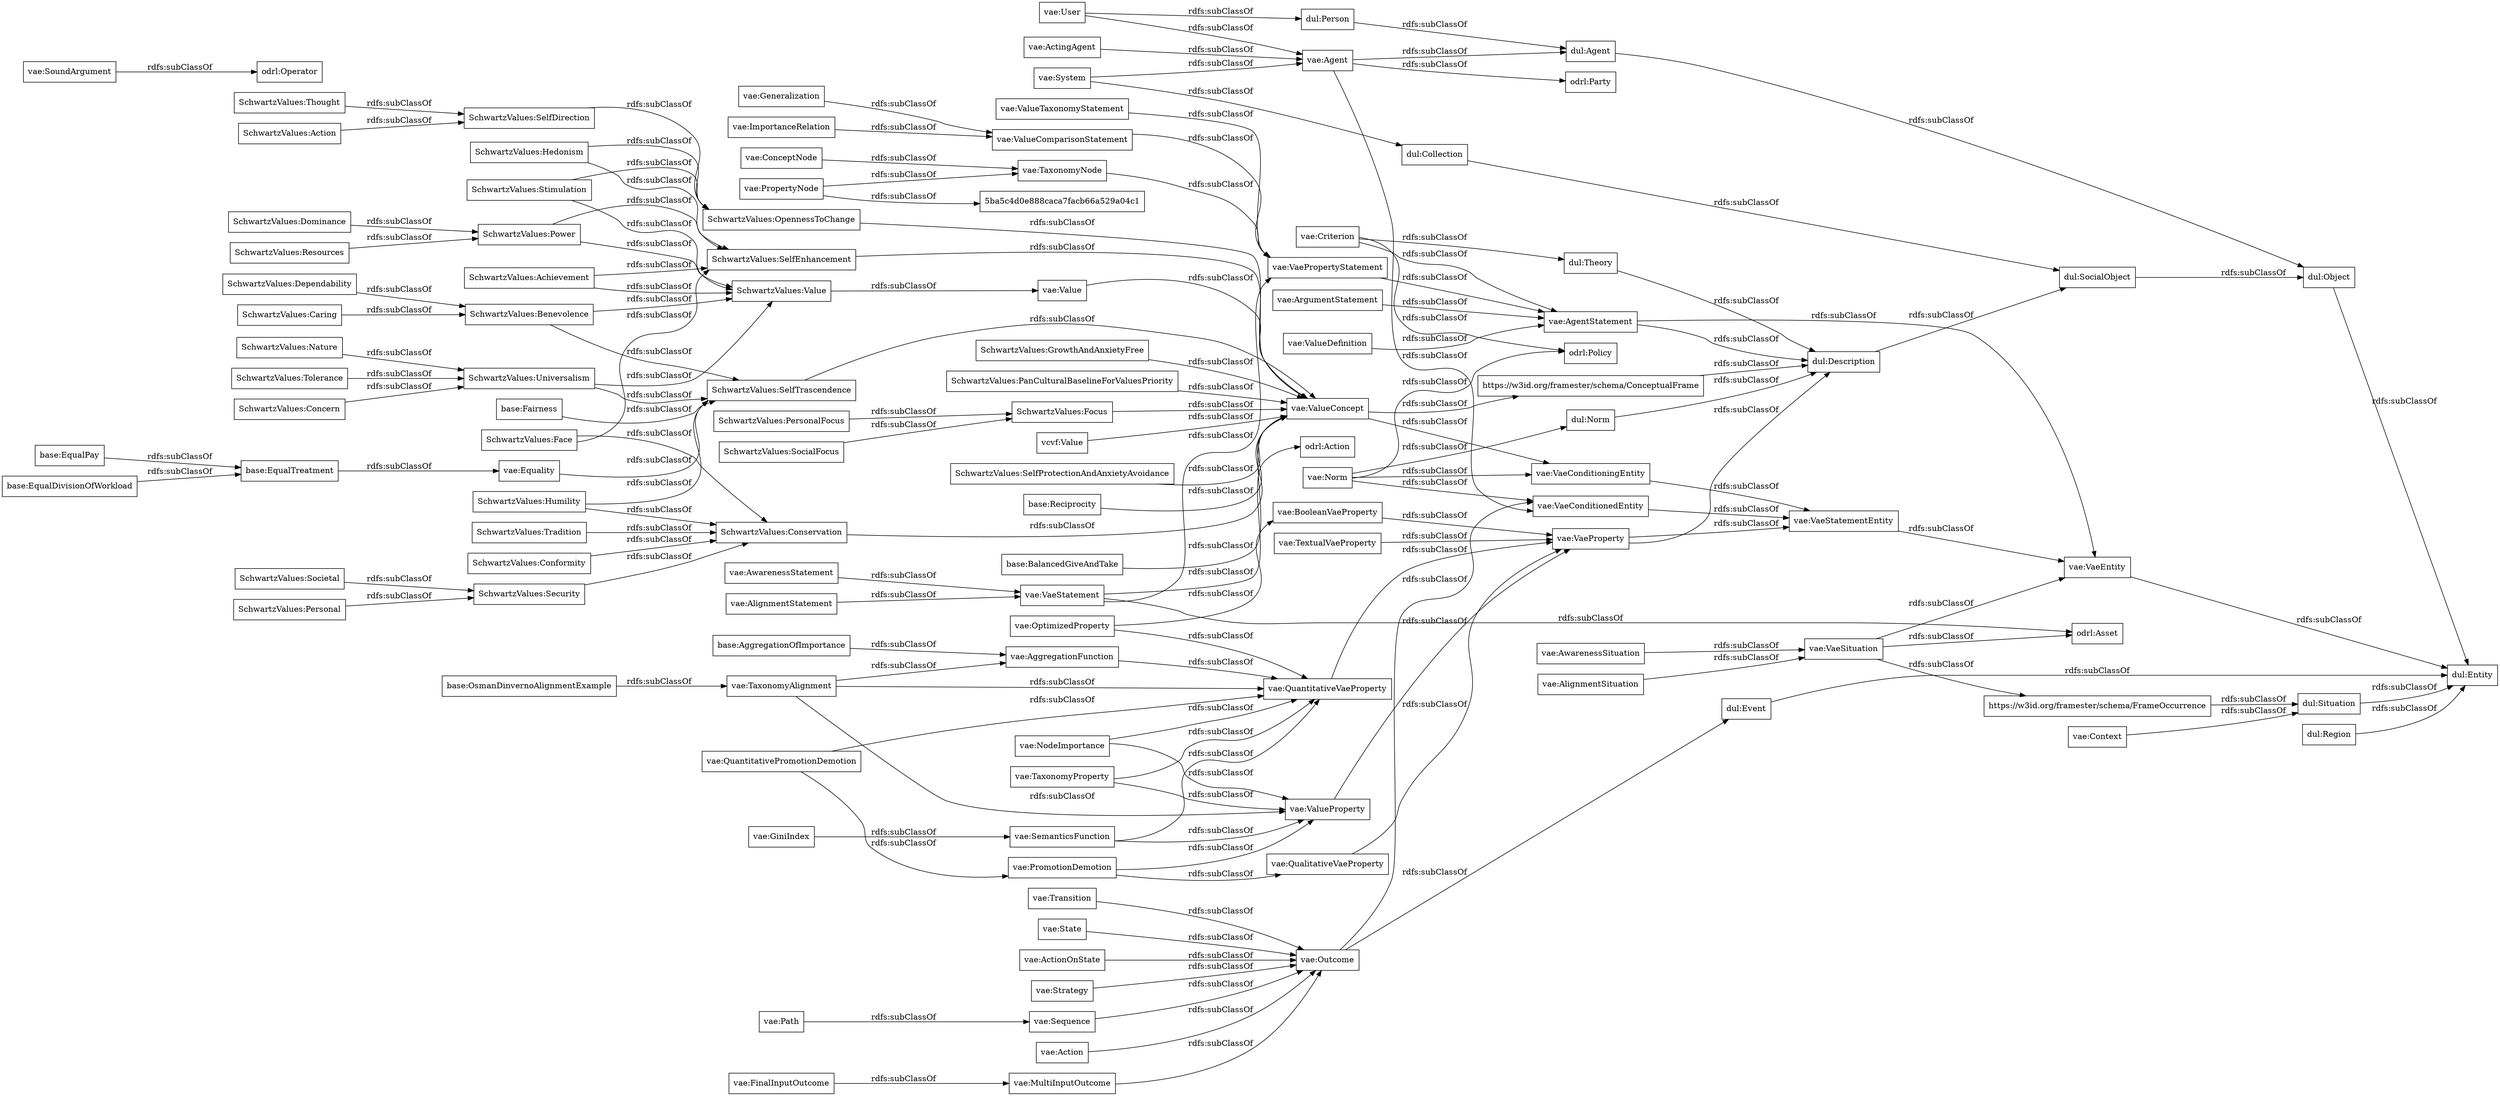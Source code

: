 digraph ar2dtool_diagram { 
rankdir=LR;
size="1000"
node [shape = rectangle, color="black"]; "base:AggregationOfImportance" "base:EqualPay" "base:OsmanDinvernoAlignmentExample" "base:Fairness" "base:Reciprocity" "base:EqualDivisionOfWorkload" "base:BalancedGiveAndTake" "5ba5c4d0e888caca7facb66a529a04c1" "base:EqualTreatment" "SchwartzValues:Dominance" "dul:Situation" "odrl:Action" "vae:Path" "vae:GiniIndex" "https://w3id.org/framester/schema/FrameOccurrence" "SchwartzValues:PersonalFocus" "SchwartzValues:Hedonism" "SchwartzValues:Societal" "vae:NodeImportance" "vae:BooleanVaeProperty" "vae:AggregationFunction" "SchwartzValues:Universalism" "vae:AwarenessSituation" "vae:Value" "SchwartzValues:Achievement" "odrl:Policy" "SchwartzValues:Stimulation" "SchwartzValues:Value" "dul:Norm" "vae:AlignmentSituation" "odrl:Operator" "vae:VaeProperty" "SchwartzValues:SelfTrascendence" "vae:Outcome" "https://w3id.org/framester/schema/ConceptualFrame" "vae:VaeEntity" "vae:MultiInputOutcome" "vae:SoundArgument" "SchwartzValues:Conservation" "vae:AlignmentStatement" "SchwartzValues:Dependability" "dul:SocialObject" "vae:QualitativeVaeProperty" "SchwartzValues:Caring" "odrl:Asset" "SchwartzValues:Nature" "dul:Person" "vae:Generalization" "vae:Context" "vae:ActionOnState" "vae:VaeStatement" "vae:TaxonomyProperty" "SchwartzValues:Security" "vae:ConceptNode" "dul:Object" "SchwartzValues:Tolerance" "vae:System" "SchwartzValues:Humility" "odrl:Party" "vae:QuantitativeVaeProperty" "vae:Norm" "SchwartzValues:GrowthAndAnxietyFree" "vae:User" "vae:Sequence" "vae:AgentStatement" "vae:VaeConditionedEntity" "SchwartzValues:Tradition" "dul:Event" "vae:PromotionDemotion" "dul:Agent" "vae:ValueTaxonomyStatement" "vae:TaxonomyAlignment" "SchwartzValues:SelfEnhancement" "vae:Strategy" "vae:Agent" "SchwartzValues:Benevolence" "vae:FinalInputOutcome" "SchwartzValues:PanCulturalBaselineForValuesPriority" "vae:VaeSituation" "SchwartzValues:Conformity" "vae:Action" "SchwartzValues:Focus" "SchwartzValues:Resources" "dul:Collection" "vae:AwarenessStatement" "vae:ValueDefinition" "SchwartzValues:OpennessToChange" "vae:ActingAgent" "vae:ValueConcept" "vae:PropertyNode" "vae:ValueProperty" "vae:ValueComparisonStatement" "vae:VaeStatementEntity" "vae:Criterion" "SchwartzValues:Thought" "vae:Transition" "vae:State" "dul:Entity" "SchwartzValues:Face" "vae:VaeConditioningEntity" "vae:TaxonomyNode" "vae:VaePropertyStatement" "vae:SemanticsFunction" "SchwartzValues:SocialFocus" "vae:Equality" "vae:OptimizedProperty" "dul:Theory" "dul:Region" "dul:Description" "vae:QuantitativePromotionDemotion" "SchwartzValues:Action" "vcvf:Value" "SchwartzValues:Power" "vae:ImportanceRelation" "SchwartzValues:Personal" "vae:ArgumentStatement" "SchwartzValues:SelfDirection" "SchwartzValues:Concern" "vae:TextualVaeProperty" "SchwartzValues:SelfProtectionAndAnxietyAvoidance" ; /*classes style*/
	"vae:GiniIndex" -> "vae:SemanticsFunction" [ label = "rdfs:subClassOf" ];
	"dul:Region" -> "dul:Entity" [ label = "rdfs:subClassOf" ];
	"SchwartzValues:Societal" -> "SchwartzValues:Security" [ label = "rdfs:subClassOf" ];
	"vae:Strategy" -> "vae:Outcome" [ label = "rdfs:subClassOf" ];
	"vae:VaeStatementEntity" -> "vae:VaeEntity" [ label = "rdfs:subClassOf" ];
	"base:EqualTreatment" -> "vae:Equality" [ label = "rdfs:subClassOf" ];
	"dul:Description" -> "dul:SocialObject" [ label = "rdfs:subClassOf" ];
	"dul:Object" -> "dul:Entity" [ label = "rdfs:subClassOf" ];
	"SchwartzValues:Face" -> "SchwartzValues:SelfEnhancement" [ label = "rdfs:subClassOf" ];
	"SchwartzValues:Face" -> "SchwartzValues:Conservation" [ label = "rdfs:subClassOf" ];
	"SchwartzValues:Universalism" -> "SchwartzValues:Value" [ label = "rdfs:subClassOf" ];
	"SchwartzValues:Universalism" -> "SchwartzValues:SelfTrascendence" [ label = "rdfs:subClassOf" ];
	"SchwartzValues:Power" -> "SchwartzValues:Value" [ label = "rdfs:subClassOf" ];
	"SchwartzValues:Power" -> "SchwartzValues:SelfEnhancement" [ label = "rdfs:subClassOf" ];
	"vae:Outcome" -> "vae:VaeConditionedEntity" [ label = "rdfs:subClassOf" ];
	"vae:Outcome" -> "dul:Event" [ label = "rdfs:subClassOf" ];
	"vae:ValueComparisonStatement" -> "vae:VaePropertyStatement" [ label = "rdfs:subClassOf" ];
	"vae:Sequence" -> "vae:Outcome" [ label = "rdfs:subClassOf" ];
	"vae:Generalization" -> "vae:ValueComparisonStatement" [ label = "rdfs:subClassOf" ];
	"vae:SemanticsFunction" -> "vae:ValueProperty" [ label = "rdfs:subClassOf" ];
	"vae:SemanticsFunction" -> "vae:QuantitativeVaeProperty" [ label = "rdfs:subClassOf" ];
	"SchwartzValues:OpennessToChange" -> "vae:ValueConcept" [ label = "rdfs:subClassOf" ];
	"vae:AgentStatement" -> "vae:VaeEntity" [ label = "rdfs:subClassOf" ];
	"vae:AgentStatement" -> "dul:Description" [ label = "rdfs:subClassOf" ];
	"vae:BooleanVaeProperty" -> "vae:VaeProperty" [ label = "rdfs:subClassOf" ];
	"vae:Norm" -> "vae:VaeConditioningEntity" [ label = "rdfs:subClassOf" ];
	"vae:Norm" -> "dul:Norm" [ label = "rdfs:subClassOf" ];
	"vae:Norm" -> "odrl:Policy" [ label = "rdfs:subClassOf" ];
	"vae:Norm" -> "vae:VaeConditionedEntity" [ label = "rdfs:subClassOf" ];
	"SchwartzValues:Tolerance" -> "SchwartzValues:Universalism" [ label = "rdfs:subClassOf" ];
	"dul:SocialObject" -> "dul:Object" [ label = "rdfs:subClassOf" ];
	"SchwartzValues:Tradition" -> "SchwartzValues:Conservation" [ label = "rdfs:subClassOf" ];
	"SchwartzValues:Nature" -> "SchwartzValues:Universalism" [ label = "rdfs:subClassOf" ];
	"https://w3id.org/framester/schema/ConceptualFrame" -> "dul:Description" [ label = "rdfs:subClassOf" ];
	"vcvf:Value" -> "vae:ValueConcept" [ label = "rdfs:subClassOf" ];
	"SchwartzValues:SelfTrascendence" -> "vae:ValueConcept" [ label = "rdfs:subClassOf" ];
	"vae:VaeStatement" -> "vae:VaePropertyStatement" [ label = "rdfs:subClassOf" ];
	"vae:VaeStatement" -> "odrl:Asset" [ label = "rdfs:subClassOf" ];
	"vae:VaeStatement" -> "odrl:Action" [ label = "rdfs:subClassOf" ];
	"base:Reciprocity" -> "vae:ValueConcept" [ label = "rdfs:subClassOf" ];
	"SchwartzValues:Resources" -> "SchwartzValues:Power" [ label = "rdfs:subClassOf" ];
	"base:EqualPay" -> "base:EqualTreatment" [ label = "rdfs:subClassOf" ];
	"vae:MultiInputOutcome" -> "vae:Outcome" [ label = "rdfs:subClassOf" ];
	"dul:Event" -> "dul:Entity" [ label = "rdfs:subClassOf" ];
	"SchwartzValues:SocialFocus" -> "SchwartzValues:Focus" [ label = "rdfs:subClassOf" ];
	"vae:Context" -> "dul:Situation" [ label = "rdfs:subClassOf" ];
	"SchwartzValues:Focus" -> "vae:ValueConcept" [ label = "rdfs:subClassOf" ];
	"vae:Equality" -> "SchwartzValues:SelfTrascendence" [ label = "rdfs:subClassOf" ];
	"SchwartzValues:SelfEnhancement" -> "vae:ValueConcept" [ label = "rdfs:subClassOf" ];
	"SchwartzValues:Benevolence" -> "SchwartzValues:Value" [ label = "rdfs:subClassOf" ];
	"SchwartzValues:Benevolence" -> "SchwartzValues:SelfTrascendence" [ label = "rdfs:subClassOf" ];
	"SchwartzValues:Caring" -> "SchwartzValues:Benevolence" [ label = "rdfs:subClassOf" ];
	"SchwartzValues:Concern" -> "SchwartzValues:Universalism" [ label = "rdfs:subClassOf" ];
	"vae:Criterion" -> "dul:Theory" [ label = "rdfs:subClassOf" ];
	"vae:Criterion" -> "vae:AgentStatement" [ label = "rdfs:subClassOf" ];
	"vae:Criterion" -> "odrl:Policy" [ label = "rdfs:subClassOf" ];
	"vae:PromotionDemotion" -> "vae:ValueProperty" [ label = "rdfs:subClassOf" ];
	"vae:PromotionDemotion" -> "vae:QualitativeVaeProperty" [ label = "rdfs:subClassOf" ];
	"dul:Situation" -> "dul:Entity" [ label = "rdfs:subClassOf" ];
	"SchwartzValues:Achievement" -> "SchwartzValues:Value" [ label = "rdfs:subClassOf" ];
	"SchwartzValues:Achievement" -> "SchwartzValues:SelfEnhancement" [ label = "rdfs:subClassOf" ];
	"SchwartzValues:GrowthAndAnxietyFree" -> "vae:ValueConcept" [ label = "rdfs:subClassOf" ];
	"vae:System" -> "vae:Agent" [ label = "rdfs:subClassOf" ];
	"vae:System" -> "dul:Collection" [ label = "rdfs:subClassOf" ];
	"vae:ArgumentStatement" -> "vae:AgentStatement" [ label = "rdfs:subClassOf" ];
	"vae:Path" -> "vae:Sequence" [ label = "rdfs:subClassOf" ];
	"vae:ValueProperty" -> "vae:VaeProperty" [ label = "rdfs:subClassOf" ];
	"SchwartzValues:Action" -> "SchwartzValues:SelfDirection" [ label = "rdfs:subClassOf" ];
	"dul:Norm" -> "dul:Description" [ label = "rdfs:subClassOf" ];
	"dul:Person" -> "dul:Agent" [ label = "rdfs:subClassOf" ];
	"vae:NodeImportance" -> "vae:ValueProperty" [ label = "rdfs:subClassOf" ];
	"vae:NodeImportance" -> "vae:QuantitativeVaeProperty" [ label = "rdfs:subClassOf" ];
	"vae:State" -> "vae:Outcome" [ label = "rdfs:subClassOf" ];
	"SchwartzValues:Conservation" -> "vae:ValueConcept" [ label = "rdfs:subClassOf" ];
	"vae:VaeSituation" -> "https://w3id.org/framester/schema/FrameOccurrence" [ label = "rdfs:subClassOf" ];
	"vae:VaeSituation" -> "vae:VaeEntity" [ label = "rdfs:subClassOf" ];
	"vae:VaeSituation" -> "odrl:Asset" [ label = "rdfs:subClassOf" ];
	"vae:VaePropertyStatement" -> "vae:AgentStatement" [ label = "rdfs:subClassOf" ];
	"vae:User" -> "vae:Agent" [ label = "rdfs:subClassOf" ];
	"vae:User" -> "dul:Person" [ label = "rdfs:subClassOf" ];
	"vae:SoundArgument" -> "odrl:Operator" [ label = "rdfs:subClassOf" ];
	"SchwartzValues:Security" -> "SchwartzValues:Conservation" [ label = "rdfs:subClassOf" ];
	"SchwartzValues:Conformity" -> "SchwartzValues:Conservation" [ label = "rdfs:subClassOf" ];
	"vae:VaeConditionedEntity" -> "vae:VaeStatementEntity" [ label = "rdfs:subClassOf" ];
	"SchwartzValues:Thought" -> "SchwartzValues:SelfDirection" [ label = "rdfs:subClassOf" ];
	"vae:FinalInputOutcome" -> "vae:MultiInputOutcome" [ label = "rdfs:subClassOf" ];
	"SchwartzValues:SelfProtectionAndAnxietyAvoidance" -> "vae:ValueConcept" [ label = "rdfs:subClassOf" ];
	"vae:ValueDefinition" -> "vae:AgentStatement" [ label = "rdfs:subClassOf" ];
	"vae:TaxonomyAlignment" -> "vae:AggregationFunction" [ label = "rdfs:subClassOf" ];
	"vae:TaxonomyAlignment" -> "vae:ValueProperty" [ label = "rdfs:subClassOf" ];
	"vae:TaxonomyAlignment" -> "vae:QuantitativeVaeProperty" [ label = "rdfs:subClassOf" ];
	"SchwartzValues:Stimulation" -> "SchwartzValues:Value" [ label = "rdfs:subClassOf" ];
	"SchwartzValues:Stimulation" -> "SchwartzValues:OpennessToChange" [ label = "rdfs:subClassOf" ];
	"vae:TextualVaeProperty" -> "vae:VaeProperty" [ label = "rdfs:subClassOf" ];
	"vae:Action" -> "vae:Outcome" [ label = "rdfs:subClassOf" ];
	"vae:Transition" -> "vae:Outcome" [ label = "rdfs:subClassOf" ];
	"vae:AwarenessSituation" -> "vae:VaeSituation" [ label = "rdfs:subClassOf" ];
	"base:EqualDivisionOfWorkload" -> "base:EqualTreatment" [ label = "rdfs:subClassOf" ];
	"vae:AggregationFunction" -> "vae:QuantitativeVaeProperty" [ label = "rdfs:subClassOf" ];
	"vae:AwarenessStatement" -> "vae:VaeStatement" [ label = "rdfs:subClassOf" ];
	"vae:TaxonomyNode" -> "vae:VaePropertyStatement" [ label = "rdfs:subClassOf" ];
	"vae:ValueTaxonomyStatement" -> "vae:VaePropertyStatement" [ label = "rdfs:subClassOf" ];
	"SchwartzValues:Dominance" -> "SchwartzValues:Power" [ label = "rdfs:subClassOf" ];
	"vae:VaeProperty" -> "vae:VaeStatementEntity" [ label = "rdfs:subClassOf" ];
	"vae:VaeProperty" -> "dul:Description" [ label = "rdfs:subClassOf" ];
	"vae:QualitativeVaeProperty" -> "vae:VaeProperty" [ label = "rdfs:subClassOf" ];
	"SchwartzValues:PanCulturalBaselineForValuesPriority" -> "vae:ValueConcept" [ label = "rdfs:subClassOf" ];
	"base:BalancedGiveAndTake" -> "vae:ValueConcept" [ label = "rdfs:subClassOf" ];
	"vae:Agent" -> "vae:VaeConditionedEntity" [ label = "rdfs:subClassOf" ];
	"vae:Agent" -> "odrl:Party" [ label = "rdfs:subClassOf" ];
	"vae:Agent" -> "dul:Agent" [ label = "rdfs:subClassOf" ];
	"vae:VaeEntity" -> "dul:Entity" [ label = "rdfs:subClassOf" ];
	"vae:PropertyNode" -> "5ba5c4d0e888caca7facb66a529a04c1" [ label = "rdfs:subClassOf" ];
	"vae:PropertyNode" -> "vae:TaxonomyNode" [ label = "rdfs:subClassOf" ];
	"vae:VaeConditioningEntity" -> "vae:VaeStatementEntity" [ label = "rdfs:subClassOf" ];
	"vae:ConceptNode" -> "vae:TaxonomyNode" [ label = "rdfs:subClassOf" ];
	"vae:Value" -> "vae:ValueConcept" [ label = "rdfs:subClassOf" ];
	"vae:OptimizedProperty" -> "vae:QuantitativeVaeProperty" [ label = "rdfs:subClassOf" ];
	"vae:OptimizedProperty" -> "vae:BooleanVaeProperty" [ label = "rdfs:subClassOf" ];
	"dul:Collection" -> "dul:SocialObject" [ label = "rdfs:subClassOf" ];
	"https://w3id.org/framester/schema/FrameOccurrence" -> "dul:Situation" [ label = "rdfs:subClassOf" ];
	"base:AggregationOfImportance" -> "vae:AggregationFunction" [ label = "rdfs:subClassOf" ];
	"vae:QuantitativeVaeProperty" -> "vae:VaeProperty" [ label = "rdfs:subClassOf" ];
	"SchwartzValues:Value" -> "vae:Value" [ label = "rdfs:subClassOf" ];
	"vae:QuantitativePromotionDemotion" -> "vae:QuantitativeVaeProperty" [ label = "rdfs:subClassOf" ];
	"vae:QuantitativePromotionDemotion" -> "vae:PromotionDemotion" [ label = "rdfs:subClassOf" ];
	"base:Fairness" -> "SchwartzValues:SelfTrascendence" [ label = "rdfs:subClassOf" ];
	"dul:Theory" -> "dul:Description" [ label = "rdfs:subClassOf" ];
	"SchwartzValues:Personal" -> "SchwartzValues:Security" [ label = "rdfs:subClassOf" ];
	"SchwartzValues:Dependability" -> "SchwartzValues:Benevolence" [ label = "rdfs:subClassOf" ];
	"vae:ImportanceRelation" -> "vae:ValueComparisonStatement" [ label = "rdfs:subClassOf" ];
	"vae:ValueConcept" -> "https://w3id.org/framester/schema/ConceptualFrame" [ label = "rdfs:subClassOf" ];
	"vae:ValueConcept" -> "vae:VaeConditioningEntity" [ label = "rdfs:subClassOf" ];
	"SchwartzValues:Hedonism" -> "SchwartzValues:SelfEnhancement" [ label = "rdfs:subClassOf" ];
	"SchwartzValues:Hedonism" -> "SchwartzValues:OpennessToChange" [ label = "rdfs:subClassOf" ];
	"vae:ActionOnState" -> "vae:Outcome" [ label = "rdfs:subClassOf" ];
	"vae:AlignmentSituation" -> "vae:VaeSituation" [ label = "rdfs:subClassOf" ];
	"base:OsmanDinvernoAlignmentExample" -> "vae:TaxonomyAlignment" [ label = "rdfs:subClassOf" ];
	"SchwartzValues:PersonalFocus" -> "SchwartzValues:Focus" [ label = "rdfs:subClassOf" ];
	"SchwartzValues:SelfDirection" -> "SchwartzValues:OpennessToChange" [ label = "rdfs:subClassOf" ];
	"vae:AlignmentStatement" -> "vae:VaeStatement" [ label = "rdfs:subClassOf" ];
	"vae:ActingAgent" -> "vae:Agent" [ label = "rdfs:subClassOf" ];
	"SchwartzValues:Humility" -> "SchwartzValues:SelfTrascendence" [ label = "rdfs:subClassOf" ];
	"SchwartzValues:Humility" -> "SchwartzValues:Conservation" [ label = "rdfs:subClassOf" ];
	"vae:TaxonomyProperty" -> "vae:ValueProperty" [ label = "rdfs:subClassOf" ];
	"vae:TaxonomyProperty" -> "vae:QuantitativeVaeProperty" [ label = "rdfs:subClassOf" ];
	"dul:Agent" -> "dul:Object" [ label = "rdfs:subClassOf" ];

}
